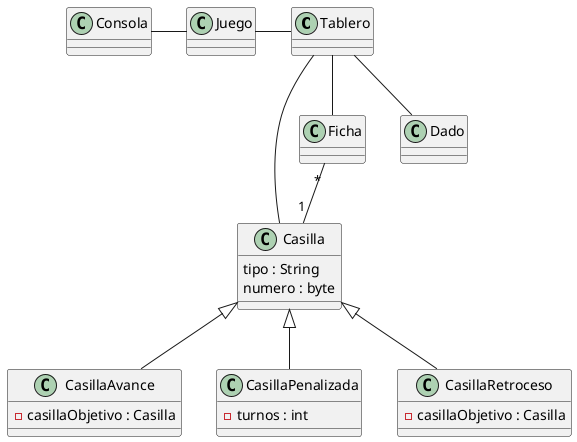 @startuml
Tablero -- Casilla
Tablero -- Ficha
Tablero -- Dado
Ficha "*" -- "1" Casilla
CasillaAvance -u-|> Casilla
CasillaPenalizada -u-|> Casilla
CasillaRetroceso -u-|> Casilla
Juego - Tablero
Consola - Juego


class Casilla {
    tipo : String
    numero : byte
}

class CasillaAvance {
    -casillaObjetivo : Casilla
}

class CasillaPenalizada {
    -turnos : int
}

class CasillaRetroceso {
    -casillaObjetivo : Casilla
}




@enduml
